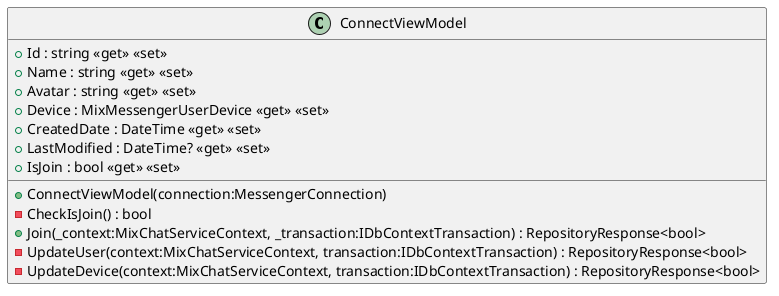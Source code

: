 @startuml
class ConnectViewModel {
    + Id : string <<get>> <<set>>
    + Name : string <<get>> <<set>>
    + Avatar : string <<get>> <<set>>
    + Device : MixMessengerUserDevice <<get>> <<set>>
    + CreatedDate : DateTime <<get>> <<set>>
    + LastModified : DateTime? <<get>> <<set>>
    + IsJoin : bool <<get>> <<set>>
    + ConnectViewModel(connection:MessengerConnection)
    - CheckIsJoin() : bool
    + Join(_context:MixChatServiceContext, _transaction:IDbContextTransaction) : RepositoryResponse<bool>
    - UpdateUser(context:MixChatServiceContext, transaction:IDbContextTransaction) : RepositoryResponse<bool>
    - UpdateDevice(context:MixChatServiceContext, transaction:IDbContextTransaction) : RepositoryResponse<bool>
}
@enduml
